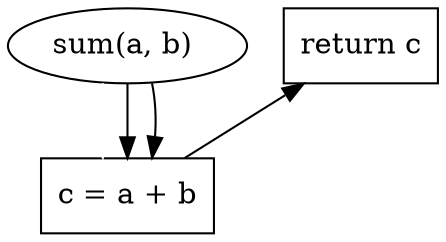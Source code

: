 digraph {
	fun_decl [label="sum(a, b) "]
	c1 [label="c = a + b" shape=box]
	fun_decl -> c1 [color=white constraint=true]
	fun_decl -> c1 [color=black constraint=true]
	fun_decl -> c1 [color=black constraint=true]
	return9 [label="return c" shape=box]
	c1 -> return9 [color=black constraint=false]
}
